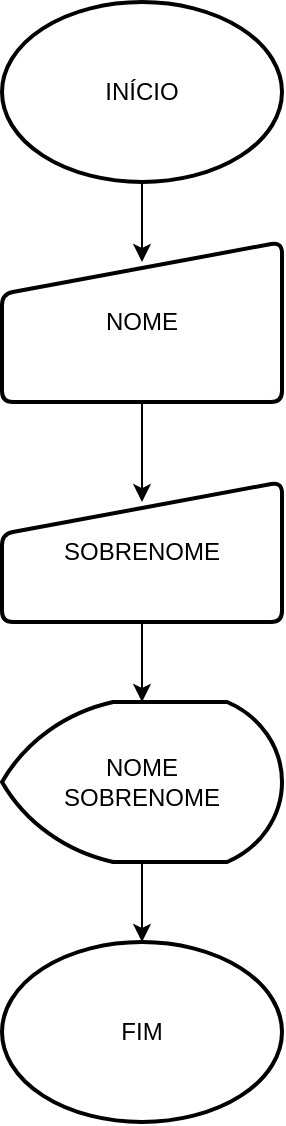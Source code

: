 <mxfile version="25.0.1">
  <diagram name="Página-1" id="NdvPD4AsGtlqk2FEB0ak">
    <mxGraphModel dx="880" dy="434" grid="1" gridSize="10" guides="1" tooltips="1" connect="1" arrows="1" fold="1" page="1" pageScale="1" pageWidth="827" pageHeight="1169" math="0" shadow="0">
      <root>
        <mxCell id="0" />
        <mxCell id="1" parent="0" />
        <mxCell id="mpEXXCseD-bsDCuYYIye-1" value="&lt;font style=&quot;vertical-align: inherit;&quot;&gt;&lt;font style=&quot;vertical-align: inherit;&quot;&gt;&lt;font style=&quot;vertical-align: inherit;&quot;&gt;&lt;font style=&quot;vertical-align: inherit;&quot;&gt;&lt;font style=&quot;vertical-align: inherit;&quot;&gt;&lt;font style=&quot;vertical-align: inherit;&quot;&gt;INÍCIO&lt;/font&gt;&lt;/font&gt;&lt;/font&gt;&lt;/font&gt;&lt;/font&gt;&lt;/font&gt;" style="strokeWidth=2;html=1;shape=mxgraph.flowchart.start_1;whiteSpace=wrap;" parent="1" vertex="1">
          <mxGeometry x="350" y="50" width="140" height="90" as="geometry" />
        </mxCell>
        <mxCell id="mpEXXCseD-bsDCuYYIye-2" value="&lt;font style=&quot;vertical-align: inherit;&quot;&gt;&lt;font style=&quot;vertical-align: inherit;&quot;&gt;FIM&lt;/font&gt;&lt;/font&gt;" style="strokeWidth=2;html=1;shape=mxgraph.flowchart.start_1;whiteSpace=wrap;" parent="1" vertex="1">
          <mxGeometry x="350" y="520" width="140" height="90" as="geometry" />
        </mxCell>
        <mxCell id="mpEXXCseD-bsDCuYYIye-3" value="&lt;font style=&quot;vertical-align: inherit;&quot;&gt;&lt;font style=&quot;vertical-align: inherit;&quot;&gt;NOME&lt;/font&gt;&lt;/font&gt;" style="html=1;strokeWidth=2;shape=manualInput;whiteSpace=wrap;rounded=1;size=26;arcSize=11;" parent="1" vertex="1">
          <mxGeometry x="350" y="170" width="140" height="80" as="geometry" />
        </mxCell>
        <mxCell id="mpEXXCseD-bsDCuYYIye-4" value="&lt;font style=&quot;vertical-align: inherit;&quot;&gt;&lt;font style=&quot;vertical-align: inherit;&quot;&gt;SOBRENOME&lt;/font&gt;&lt;/font&gt;" style="html=1;strokeWidth=2;shape=manualInput;whiteSpace=wrap;rounded=1;size=26;arcSize=11;" parent="1" vertex="1">
          <mxGeometry x="350" y="290" width="140" height="70" as="geometry" />
        </mxCell>
        <mxCell id="mpEXXCseD-bsDCuYYIye-5" value="&lt;font style=&quot;vertical-align: inherit;&quot;&gt;&lt;font style=&quot;vertical-align: inherit;&quot;&gt;NOME&lt;/font&gt;&lt;/font&gt;&lt;div&gt;&lt;font style=&quot;vertical-align: inherit;&quot;&gt;&lt;font style=&quot;vertical-align: inherit;&quot;&gt;&lt;font style=&quot;vertical-align: inherit;&quot;&gt;&lt;font style=&quot;vertical-align: inherit;&quot;&gt;SOBRENOME&lt;/font&gt;&lt;/font&gt;&lt;/font&gt;&lt;/font&gt;&lt;/div&gt;" style="strokeWidth=2;html=1;shape=mxgraph.flowchart.display;whiteSpace=wrap;" parent="1" vertex="1">
          <mxGeometry x="350" y="400" width="140" height="80" as="geometry" />
        </mxCell>
        <mxCell id="u2CUvaqKRMcacLGatPfn-1" style="edgeStyle=orthogonalEdgeStyle;rounded=0;orthogonalLoop=1;jettySize=auto;html=1;exitX=0.5;exitY=1;exitDx=0;exitDy=0;exitPerimeter=0;entryX=0.5;entryY=0.125;entryDx=0;entryDy=0;entryPerimeter=0;" edge="1" parent="1" source="mpEXXCseD-bsDCuYYIye-1" target="mpEXXCseD-bsDCuYYIye-3">
          <mxGeometry relative="1" as="geometry" />
        </mxCell>
        <mxCell id="u2CUvaqKRMcacLGatPfn-2" style="edgeStyle=orthogonalEdgeStyle;rounded=0;orthogonalLoop=1;jettySize=auto;html=1;exitX=0.5;exitY=1;exitDx=0;exitDy=0;entryX=0.5;entryY=0.143;entryDx=0;entryDy=0;entryPerimeter=0;" edge="1" parent="1" source="mpEXXCseD-bsDCuYYIye-3" target="mpEXXCseD-bsDCuYYIye-4">
          <mxGeometry relative="1" as="geometry" />
        </mxCell>
        <mxCell id="u2CUvaqKRMcacLGatPfn-3" style="edgeStyle=orthogonalEdgeStyle;rounded=0;orthogonalLoop=1;jettySize=auto;html=1;exitX=0.5;exitY=1;exitDx=0;exitDy=0;entryX=0.5;entryY=0;entryDx=0;entryDy=0;entryPerimeter=0;" edge="1" parent="1" source="mpEXXCseD-bsDCuYYIye-4" target="mpEXXCseD-bsDCuYYIye-5">
          <mxGeometry relative="1" as="geometry" />
        </mxCell>
        <mxCell id="u2CUvaqKRMcacLGatPfn-4" style="edgeStyle=orthogonalEdgeStyle;rounded=0;orthogonalLoop=1;jettySize=auto;html=1;exitX=0.5;exitY=1;exitDx=0;exitDy=0;exitPerimeter=0;entryX=0.5;entryY=0;entryDx=0;entryDy=0;entryPerimeter=0;" edge="1" parent="1" source="mpEXXCseD-bsDCuYYIye-5" target="mpEXXCseD-bsDCuYYIye-2">
          <mxGeometry relative="1" as="geometry" />
        </mxCell>
      </root>
    </mxGraphModel>
  </diagram>
</mxfile>
